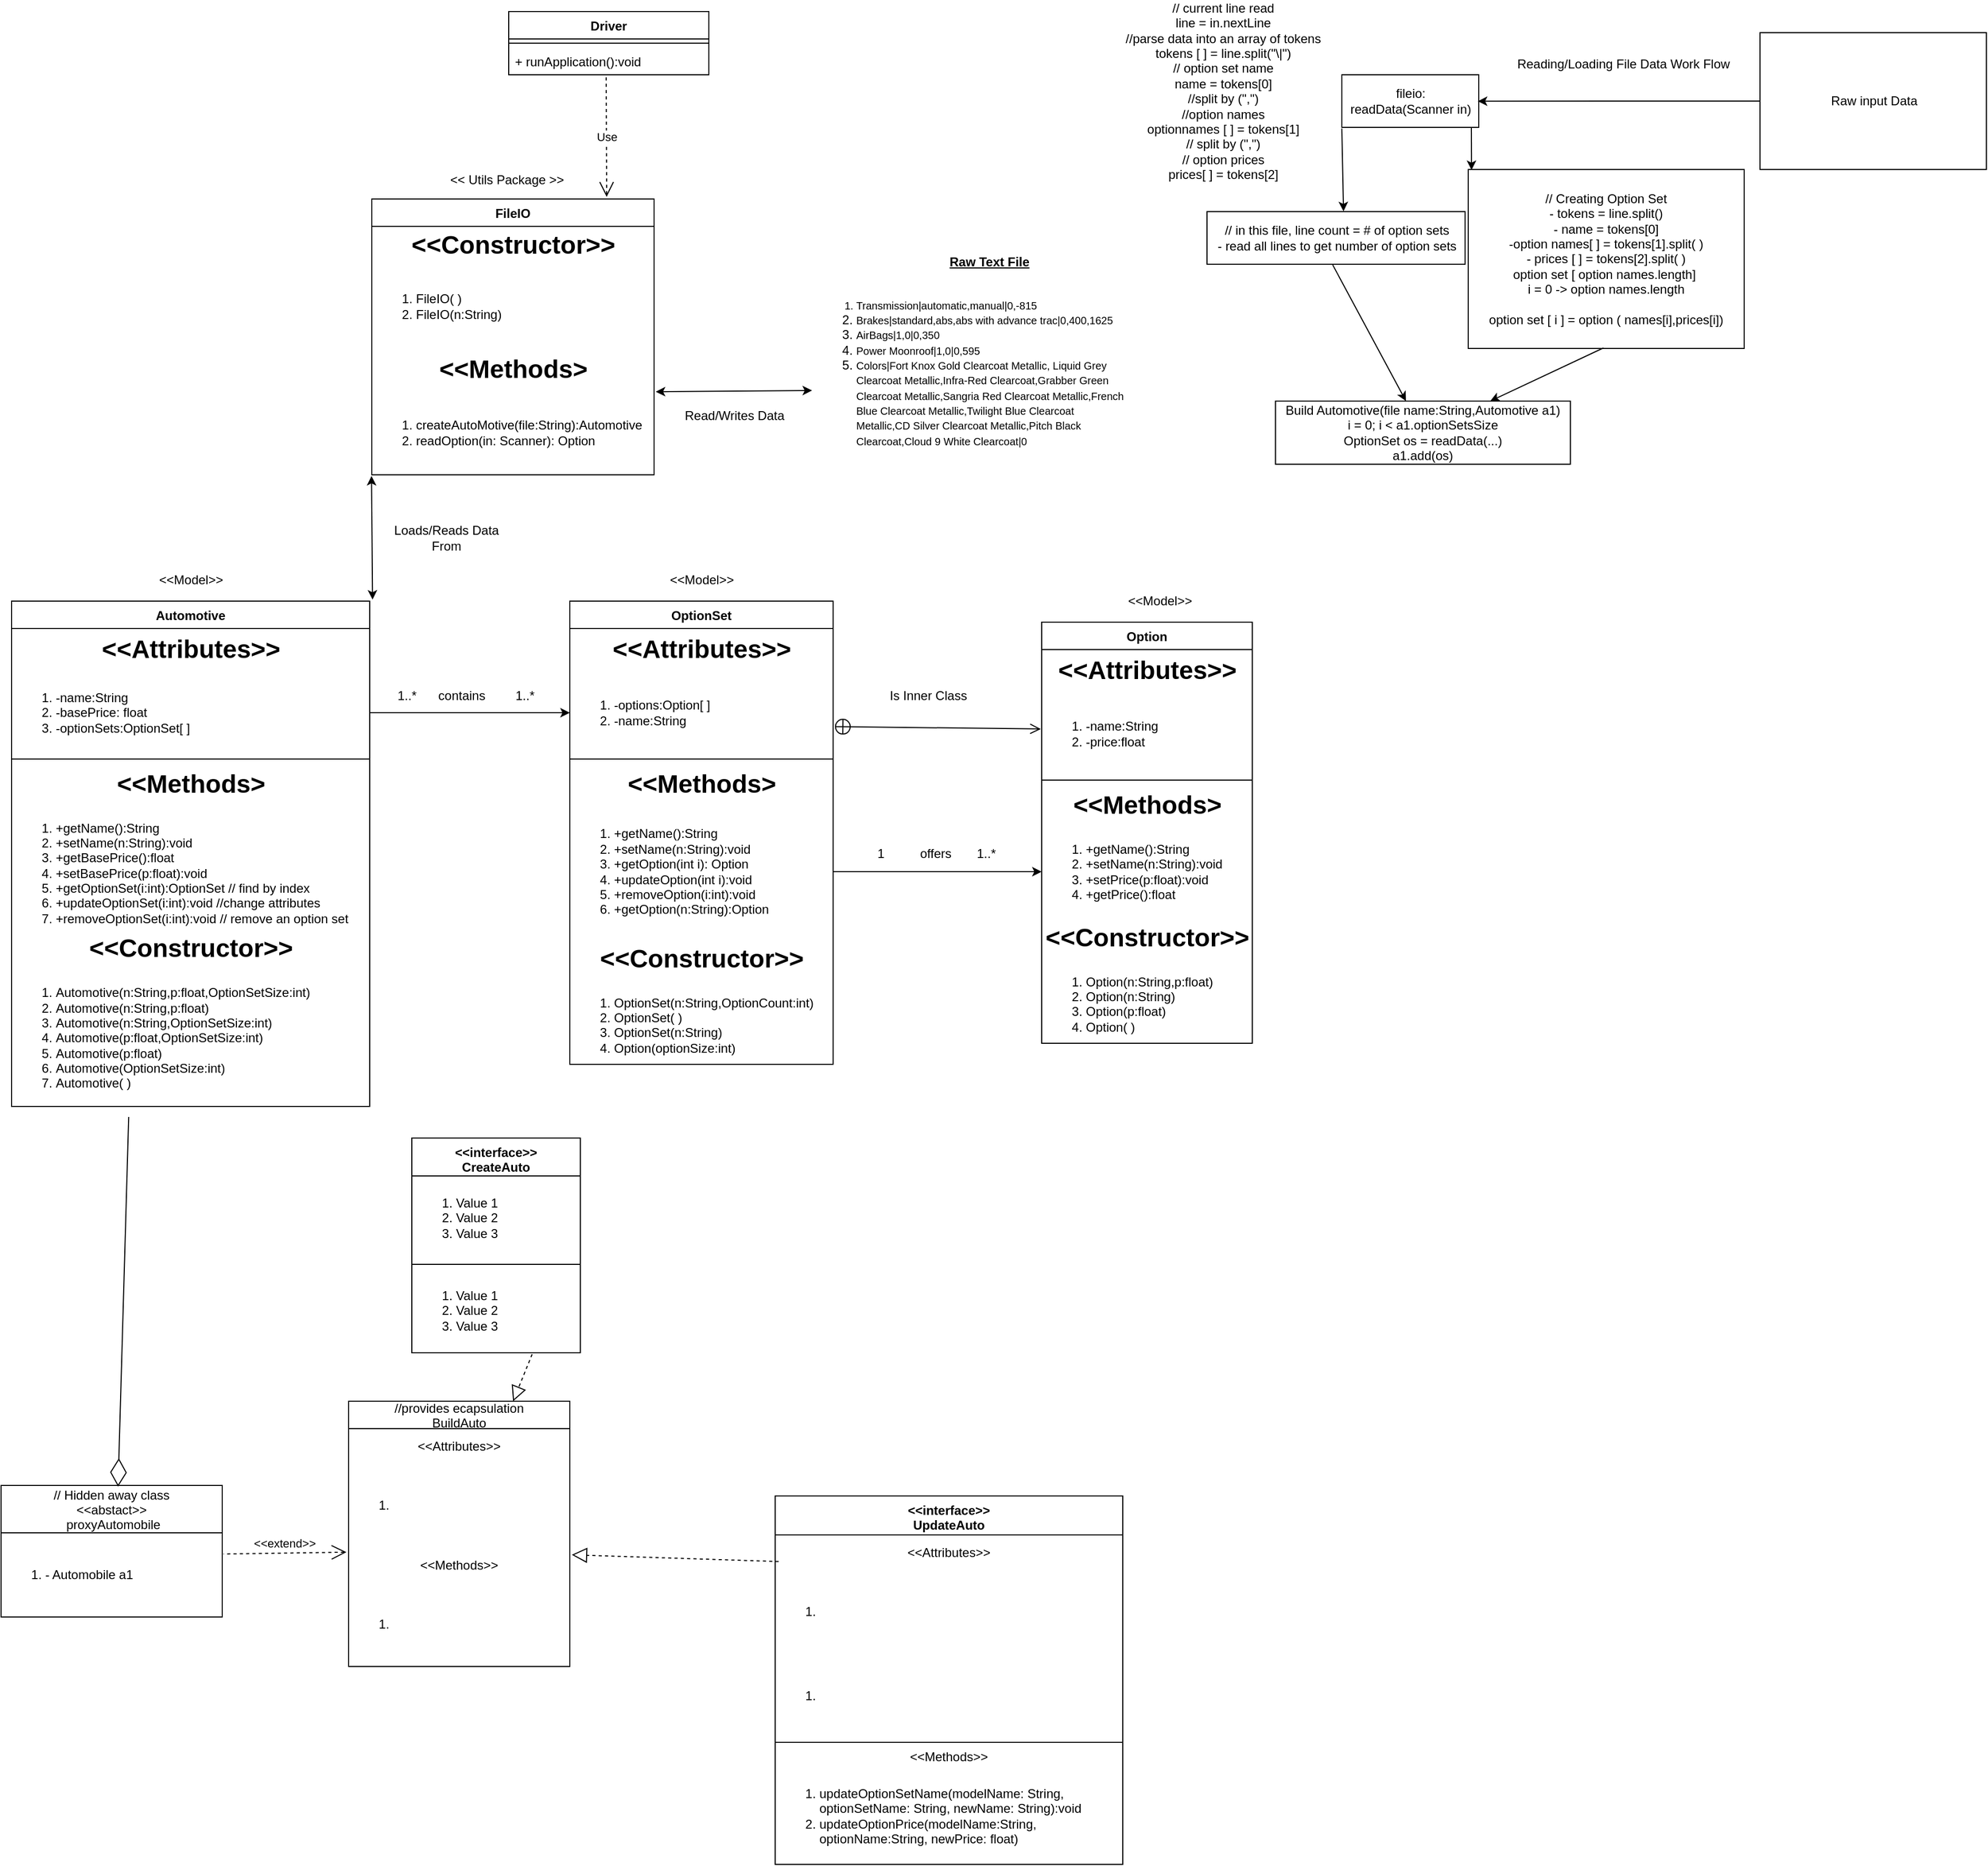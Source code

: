 <mxfile version="13.0.3" type="device"><diagram id="MWCZUFZZ0wEF4vx_gbho" name="Page-1"><mxGraphModel dx="3220" dy="2505" grid="0" gridSize="10" guides="1" tooltips="1" connect="0" arrows="1" fold="1" page="1" pageScale="1" pageWidth="850" pageHeight="1100" math="0" shadow="0"><root><mxCell id="0"/><mxCell id="1" parent="0"/><mxCell id="psNEjxuOlMrbkdRfRSum-28" value="" style="endArrow=open;startArrow=circlePlus;endFill=0;startFill=0;endSize=8;html=1;exitX=1.005;exitY=0.665;exitDx=0;exitDy=0;exitPerimeter=0;entryX=-0.004;entryY=0.443;entryDx=0;entryDy=0;entryPerimeter=0;" parent="1" source="psNEjxuOlMrbkdRfRSum-29" target="psNEjxuOlMrbkdRfRSum-33" edge="1"><mxGeometry width="160" relative="1" as="geometry"><mxPoint x="400.0" y="186.006" as="sourcePoint"/><mxPoint x="467.44" y="180" as="targetPoint"/></mxGeometry></mxCell><mxCell id="psNEjxuOlMrbkdRfRSum-5" value="OptionSet&#10;" style="swimlane;fontStyle=1;align=center;verticalAlign=top;childLayout=stackLayout;horizontal=1;startSize=26;horizontalStack=0;resizeParent=1;resizeParentMax=0;resizeLast=0;collapsible=1;marginBottom=0;" parent="1" vertex="1"><mxGeometry x="230" y="80" width="250" height="440" as="geometry"/></mxCell><mxCell id="psNEjxuOlMrbkdRfRSum-86" value="&amp;lt;&amp;lt;Attributes&amp;gt;&amp;gt;" style="text;strokeColor=none;fillColor=none;html=1;fontSize=24;fontStyle=1;verticalAlign=middle;align=center;" parent="psNEjxuOlMrbkdRfRSum-5" vertex="1"><mxGeometry y="26" width="250" height="40" as="geometry"/></mxCell><mxCell id="psNEjxuOlMrbkdRfRSum-29" value="&lt;ol&gt;&lt;li&gt;-options:Option[ ]&lt;/li&gt;&lt;li&gt;-name:String&lt;/li&gt;&lt;/ol&gt;" style="text;strokeColor=none;fillColor=none;html=1;whiteSpace=wrap;verticalAlign=middle;overflow=hidden;" parent="psNEjxuOlMrbkdRfRSum-5" vertex="1"><mxGeometry y="66" width="250" height="80" as="geometry"/></mxCell><mxCell id="psNEjxuOlMrbkdRfRSum-7" value="" style="line;strokeWidth=1;fillColor=none;align=left;verticalAlign=middle;spacingTop=-1;spacingLeft=3;spacingRight=3;rotatable=0;labelPosition=right;points=[];portConstraint=eastwest;" parent="psNEjxuOlMrbkdRfRSum-5" vertex="1"><mxGeometry y="146" width="250" height="8" as="geometry"/></mxCell><mxCell id="psNEjxuOlMrbkdRfRSum-87" value="&amp;lt;&amp;lt;Methods&amp;gt;" style="text;strokeColor=none;fillColor=none;html=1;fontSize=24;fontStyle=1;verticalAlign=middle;align=center;" parent="psNEjxuOlMrbkdRfRSum-5" vertex="1"><mxGeometry y="154" width="250" height="40" as="geometry"/></mxCell><mxCell id="psNEjxuOlMrbkdRfRSum-30" value="&lt;ol&gt;&lt;li&gt;+getName():String&lt;/li&gt;&lt;li&gt;+setName(n:String):void&lt;/li&gt;&lt;li&gt;+getOption(int i): Option&lt;/li&gt;&lt;li&gt;+updateOption(int i):void&lt;/li&gt;&lt;li&gt;+removeOption(i:int):void&lt;/li&gt;&lt;li&gt;+getOption(n:String):Option&amp;nbsp;&lt;/li&gt;&lt;/ol&gt;" style="text;strokeColor=none;fillColor=none;html=1;whiteSpace=wrap;verticalAlign=middle;overflow=hidden;" parent="psNEjxuOlMrbkdRfRSum-5" vertex="1"><mxGeometry y="194" width="250" height="126" as="geometry"/></mxCell><mxCell id="psNEjxuOlMrbkdRfRSum-89" value="&amp;lt;&amp;lt;Constructor&amp;gt;&amp;gt;" style="text;strokeColor=none;fillColor=none;html=1;fontSize=24;fontStyle=1;verticalAlign=middle;align=center;" parent="psNEjxuOlMrbkdRfRSum-5" vertex="1"><mxGeometry y="320" width="250" height="40" as="geometry"/></mxCell><mxCell id="psNEjxuOlMrbkdRfRSum-90" value="&lt;ol&gt;&lt;li&gt;OptionSet(n:String,OptionCount:int)&lt;/li&gt;&lt;li&gt;OptionSet( )&lt;/li&gt;&lt;li&gt;OptionSet(n:String)&lt;/li&gt;&lt;li&gt;Option(optionSize:int)&lt;/li&gt;&lt;/ol&gt;" style="text;strokeColor=none;fillColor=none;html=1;whiteSpace=wrap;verticalAlign=middle;overflow=hidden;" parent="psNEjxuOlMrbkdRfRSum-5" vertex="1"><mxGeometry y="360" width="250" height="80" as="geometry"/></mxCell><mxCell id="psNEjxuOlMrbkdRfRSum-40" value="Is Inner Class" style="text;html=1;align=center;verticalAlign=middle;resizable=0;points=[];autosize=1;" parent="1" vertex="1"><mxGeometry x="525" y="160" width="90" height="20" as="geometry"/></mxCell><mxCell id="psNEjxuOlMrbkdRfRSum-62" value="" style="endArrow=classic;html=1;exitX=1;exitY=0.5;exitDx=0;exitDy=0;entryX=0;entryY=0.5;entryDx=0;entryDy=0;" parent="1" source="psNEjxuOlMrbkdRfRSum-30" target="psNEjxuOlMrbkdRfRSum-32" edge="1"><mxGeometry width="50" height="50" relative="1" as="geometry"><mxPoint x="460" y="250" as="sourcePoint"/><mxPoint x="510" y="200" as="targetPoint"/></mxGeometry></mxCell><mxCell id="psNEjxuOlMrbkdRfRSum-63" value="1" style="text;html=1;align=center;verticalAlign=middle;resizable=0;points=[];autosize=1;" parent="1" vertex="1"><mxGeometry x="515" y="310" width="20" height="20" as="geometry"/></mxCell><mxCell id="psNEjxuOlMrbkdRfRSum-64" value="offers" style="text;html=1;align=center;verticalAlign=middle;resizable=0;points=[];autosize=1;" parent="1" vertex="1"><mxGeometry x="552" y="310" width="50" height="20" as="geometry"/></mxCell><mxCell id="psNEjxuOlMrbkdRfRSum-65" value="1..*" style="text;html=1;align=center;verticalAlign=middle;resizable=0;points=[];autosize=1;" parent="1" vertex="1"><mxGeometry x="610" y="310" width="30" height="20" as="geometry"/></mxCell><mxCell id="psNEjxuOlMrbkdRfRSum-66" value="" style="endArrow=classic;html=1;exitX=1;exitY=0.5;exitDx=0;exitDy=0;entryX=0;entryY=0.5;entryDx=0;entryDy=0;" parent="1" source="psNEjxuOlMrbkdRfRSum-26" target="psNEjxuOlMrbkdRfRSum-29" edge="1"><mxGeometry width="50" height="50" relative="1" as="geometry"><mxPoint x="340" y="329.31" as="sourcePoint"/><mxPoint x="510" y="329.31" as="targetPoint"/></mxGeometry></mxCell><mxCell id="psNEjxuOlMrbkdRfRSum-67" value="1..*" style="text;html=1;align=center;verticalAlign=middle;resizable=0;points=[];autosize=1;" parent="1" vertex="1"><mxGeometry x="60" y="160" width="30" height="20" as="geometry"/></mxCell><mxCell id="psNEjxuOlMrbkdRfRSum-68" value="contains" style="text;html=1;align=center;verticalAlign=middle;resizable=0;points=[];autosize=1;" parent="1" vertex="1"><mxGeometry x="97" y="160" width="60" height="20" as="geometry"/></mxCell><mxCell id="psNEjxuOlMrbkdRfRSum-69" value="1..*" style="text;html=1;align=center;verticalAlign=middle;resizable=0;points=[];autosize=1;" parent="1" vertex="1"><mxGeometry x="172" y="160" width="30" height="20" as="geometry"/></mxCell><mxCell id="psNEjxuOlMrbkdRfRSum-1" value="Option&#10;" style="swimlane;fontStyle=1;align=center;verticalAlign=top;childLayout=stackLayout;horizontal=1;startSize=26;horizontalStack=0;resizeParent=1;resizeParentMax=0;resizeLast=0;collapsible=1;marginBottom=0;" parent="1" vertex="1"><mxGeometry x="678" y="100" width="200" height="400" as="geometry"/></mxCell><mxCell id="psNEjxuOlMrbkdRfRSum-84" value="&amp;lt;&amp;lt;Attributes&amp;gt;&amp;gt;" style="text;strokeColor=none;fillColor=none;html=1;fontSize=24;fontStyle=1;verticalAlign=middle;align=center;" parent="psNEjxuOlMrbkdRfRSum-1" vertex="1"><mxGeometry y="26" width="200" height="40" as="geometry"/></mxCell><mxCell id="psNEjxuOlMrbkdRfRSum-33" value="&lt;ol&gt;&lt;li&gt;-name:String&lt;/li&gt;&lt;li&gt;-price:float&lt;/li&gt;&lt;/ol&gt;" style="text;strokeColor=none;fillColor=none;html=1;whiteSpace=wrap;verticalAlign=middle;overflow=hidden;" parent="psNEjxuOlMrbkdRfRSum-1" vertex="1"><mxGeometry y="66" width="200" height="80" as="geometry"/></mxCell><mxCell id="psNEjxuOlMrbkdRfRSum-3" value="" style="line;strokeWidth=1;fillColor=none;align=left;verticalAlign=middle;spacingTop=-1;spacingLeft=3;spacingRight=3;rotatable=0;labelPosition=right;points=[];portConstraint=eastwest;" parent="psNEjxuOlMrbkdRfRSum-1" vertex="1"><mxGeometry y="146" width="200" height="8" as="geometry"/></mxCell><mxCell id="psNEjxuOlMrbkdRfRSum-81" value="&amp;lt;&amp;lt;Methods&amp;gt;" style="text;strokeColor=none;fillColor=none;html=1;fontSize=24;fontStyle=1;verticalAlign=middle;align=center;" parent="psNEjxuOlMrbkdRfRSum-1" vertex="1"><mxGeometry y="154" width="200" height="40" as="geometry"/></mxCell><mxCell id="psNEjxuOlMrbkdRfRSum-32" value="&lt;ol&gt;&lt;li&gt;+getName():String&lt;/li&gt;&lt;li&gt;+setName(n:String):void&lt;/li&gt;&lt;li&gt;+setPrice(p:float):void&lt;/li&gt;&lt;li&gt;+getPrice():float&lt;/li&gt;&lt;/ol&gt;" style="text;strokeColor=none;fillColor=none;html=1;whiteSpace=wrap;verticalAlign=middle;overflow=hidden;" parent="psNEjxuOlMrbkdRfRSum-1" vertex="1"><mxGeometry y="194" width="200" height="86" as="geometry"/></mxCell><mxCell id="psNEjxuOlMrbkdRfRSum-82" value="&amp;lt;&amp;lt;Constructor&amp;gt;&amp;gt;" style="text;strokeColor=none;fillColor=none;html=1;fontSize=24;fontStyle=1;verticalAlign=middle;align=center;" parent="psNEjxuOlMrbkdRfRSum-1" vertex="1"><mxGeometry y="280" width="200" height="40" as="geometry"/></mxCell><mxCell id="psNEjxuOlMrbkdRfRSum-80" value="&lt;ol&gt;&lt;li&gt;Option(n:String,p:float)&lt;/li&gt;&lt;li&gt;Option(n:String)&lt;/li&gt;&lt;li&gt;Option(p:float)&lt;/li&gt;&lt;li&gt;Option( )&lt;/li&gt;&lt;/ol&gt;" style="text;strokeColor=none;fillColor=none;html=1;whiteSpace=wrap;verticalAlign=middle;overflow=hidden;" parent="psNEjxuOlMrbkdRfRSum-1" vertex="1"><mxGeometry y="320" width="200" height="80" as="geometry"/></mxCell><mxCell id="psNEjxuOlMrbkdRfRSum-9" value="Automotive&#10;" style="swimlane;fontStyle=1;align=center;verticalAlign=top;childLayout=stackLayout;horizontal=1;startSize=26;horizontalStack=0;resizeParent=1;resizeParentMax=0;resizeLast=0;collapsible=1;marginBottom=0;" parent="1" vertex="1"><mxGeometry x="-300" y="80" width="340" height="480" as="geometry"/></mxCell><mxCell id="psNEjxuOlMrbkdRfRSum-91" value="&amp;lt;&amp;lt;Attributes&amp;gt;&amp;gt;" style="text;strokeColor=none;fillColor=none;html=1;fontSize=24;fontStyle=1;verticalAlign=middle;align=center;" parent="psNEjxuOlMrbkdRfRSum-9" vertex="1"><mxGeometry y="26" width="340" height="40" as="geometry"/></mxCell><mxCell id="psNEjxuOlMrbkdRfRSum-26" value="&lt;ol&gt;&lt;li&gt;-name:String&lt;/li&gt;&lt;li&gt;-basePrice: float&lt;/li&gt;&lt;li&gt;-optionSets:OptionSet[ ]&lt;/li&gt;&lt;/ol&gt;" style="text;strokeColor=none;fillColor=none;html=1;whiteSpace=wrap;verticalAlign=middle;overflow=hidden;" parent="psNEjxuOlMrbkdRfRSum-9" vertex="1"><mxGeometry y="66" width="340" height="80" as="geometry"/></mxCell><mxCell id="psNEjxuOlMrbkdRfRSum-11" value="" style="line;strokeWidth=1;fillColor=none;align=left;verticalAlign=middle;spacingTop=-1;spacingLeft=3;spacingRight=3;rotatable=0;labelPosition=right;points=[];portConstraint=eastwest;" parent="psNEjxuOlMrbkdRfRSum-9" vertex="1"><mxGeometry y="146" width="340" height="8" as="geometry"/></mxCell><mxCell id="psNEjxuOlMrbkdRfRSum-94" value="&amp;lt;&amp;lt;Methods&amp;gt;" style="text;strokeColor=none;fillColor=none;html=1;fontSize=24;fontStyle=1;verticalAlign=middle;align=center;" parent="psNEjxuOlMrbkdRfRSum-9" vertex="1"><mxGeometry y="154" width="340" height="40" as="geometry"/></mxCell><mxCell id="psNEjxuOlMrbkdRfRSum-27" value="&lt;ol&gt;&lt;li&gt;+getName():String&lt;/li&gt;&lt;li&gt;+setName(n:String):void&lt;/li&gt;&lt;li&gt;+getBasePrice():float&lt;/li&gt;&lt;li&gt;+setBasePrice(p:float):void&lt;/li&gt;&lt;li&gt;+getOptionSet(i:int):OptionSet // find by index&lt;/li&gt;&lt;li&gt;+updateOptionSet(i:int):void //change attributes&lt;/li&gt;&lt;li&gt;+removeOptionSet(i:int):void // remove an option set&lt;/li&gt;&lt;li&gt;+getOptionSet(n:String):OptionSet // find by name&lt;/li&gt;&lt;/ol&gt;" style="text;strokeColor=none;fillColor=none;html=1;whiteSpace=wrap;verticalAlign=middle;overflow=hidden;" parent="psNEjxuOlMrbkdRfRSum-9" vertex="1"><mxGeometry y="194" width="340" height="116" as="geometry"/></mxCell><mxCell id="psNEjxuOlMrbkdRfRSum-95" value="&amp;lt;&amp;lt;Constructor&amp;gt;&amp;gt;" style="text;strokeColor=none;fillColor=none;html=1;fontSize=24;fontStyle=1;verticalAlign=middle;align=center;" parent="psNEjxuOlMrbkdRfRSum-9" vertex="1"><mxGeometry y="310" width="340" height="40" as="geometry"/></mxCell><mxCell id="psNEjxuOlMrbkdRfRSum-93" value="&lt;ol&gt;&lt;li&gt;Automotive(n:String,p:float,OptionSetSize:int)&lt;/li&gt;&lt;li&gt;Automotive(n:String,p:float)&lt;/li&gt;&lt;li&gt;Automotive(n:String,OptionSetSize:int)&lt;/li&gt;&lt;li&gt;Automotive(p:float,OptionSetSize:int)&lt;/li&gt;&lt;li&gt;Automotive(p:float)&lt;/li&gt;&lt;li&gt;Automotive(OptionSetSize:int)&lt;/li&gt;&lt;li&gt;Automotive( )&amp;nbsp;&lt;/li&gt;&lt;/ol&gt;" style="text;strokeColor=none;fillColor=none;html=1;whiteSpace=wrap;verticalAlign=middle;overflow=hidden;" parent="psNEjxuOlMrbkdRfRSum-9" vertex="1"><mxGeometry y="350" width="340" height="130" as="geometry"/></mxCell><mxCell id="pCP3ho3rVwvbWWfs-0bJ-9" value="&lt;ol&gt;&lt;li style=&quot;font-size: 10px&quot;&gt;Transmission|automatic,manual|0,-815&lt;br&gt;&lt;/li&gt;&lt;li&gt;&lt;span style=&quot;font-size: 10px&quot;&gt;Brakes|standard,abs,abs with advance trac|0,400,1625&lt;/span&gt;&lt;br&gt;&lt;/li&gt;&lt;li&gt;&lt;span style=&quot;font-size: 10px&quot;&gt;AirBags|1,0|0,350&lt;/span&gt;&lt;br&gt;&lt;/li&gt;&lt;li&gt;&lt;span style=&quot;font-size: 10px&quot;&gt;Power Moonroof|1,0|0,595&lt;/span&gt;&lt;br&gt;&lt;/li&gt;&lt;li&gt;&lt;span style=&quot;font-size: 10px&quot;&gt;Colors|Fort Knox Gold Clearcoat Metallic, Liquid Grey Clearcoat Metallic,Infra-Red Clearcoat,Grabber Green Clearcoat Metallic,Sangria Red Clearcoat Metallic,French Blue Clearcoat Metallic,Twilight Blue Clearcoat Metallic,CD Silver Clearcoat Metallic,Pitch Black Clearcoat,Cloud 9 White Clearcoat|0&lt;/span&gt;&lt;br&gt;&lt;/li&gt;&lt;/ol&gt;" style="text;strokeColor=none;fillColor=none;html=1;whiteSpace=wrap;verticalAlign=middle;overflow=hidden;" parent="1" vertex="1"><mxGeometry x="460" y="-232" width="300" height="192" as="geometry"/></mxCell><mxCell id="pCP3ho3rVwvbWWfs-0bJ-10" value="&lt;b&gt;&lt;u&gt;Raw Text File&lt;/u&gt;&lt;/b&gt;" style="text;html=1;align=center;verticalAlign=middle;resizable=0;points=[];autosize=1;" parent="1" vertex="1"><mxGeometry x="583" y="-252" width="90" height="20" as="geometry"/></mxCell><mxCell id="pCP3ho3rVwvbWWfs-0bJ-11" value="&amp;lt;&amp;lt; Utils Package &amp;gt;&amp;gt;" style="text;html=1;align=center;verticalAlign=middle;resizable=0;points=[];autosize=1;" parent="1" vertex="1"><mxGeometry x="110" y="-330" width="120" height="20" as="geometry"/></mxCell><mxCell id="pCP3ho3rVwvbWWfs-0bJ-12" value="&amp;lt;&amp;lt;Model&amp;gt;&amp;gt;" style="text;html=1;align=center;verticalAlign=middle;resizable=0;points=[];autosize=1;" parent="1" vertex="1"><mxGeometry x="-170" y="50" width="80" height="20" as="geometry"/></mxCell><mxCell id="pCP3ho3rVwvbWWfs-0bJ-17" value="&amp;lt;&amp;lt;Model&amp;gt;&amp;gt;" style="text;html=1;align=center;verticalAlign=middle;resizable=0;points=[];autosize=1;" parent="1" vertex="1"><mxGeometry x="315" y="50" width="80" height="20" as="geometry"/></mxCell><mxCell id="pCP3ho3rVwvbWWfs-0bJ-18" value="&amp;lt;&amp;lt;Model&amp;gt;&amp;gt;" style="text;html=1;align=center;verticalAlign=middle;resizable=0;points=[];autosize=1;" parent="1" vertex="1"><mxGeometry x="750" y="70" width="80" height="20" as="geometry"/></mxCell><mxCell id="pCP3ho3rVwvbWWfs-0bJ-33" value="" style="endArrow=classic;startArrow=classic;html=1;entryX=0;entryY=0.583;entryDx=0;entryDy=0;entryPerimeter=0;exitX=1.006;exitY=1.028;exitDx=0;exitDy=0;exitPerimeter=0;" parent="1" source="psNEjxuOlMrbkdRfRSum-102" target="pCP3ho3rVwvbWWfs-0bJ-9" edge="1"><mxGeometry width="50" height="50" relative="1" as="geometry"><mxPoint x="320" y="-120" as="sourcePoint"/><mxPoint x="420" y="-170" as="targetPoint"/></mxGeometry></mxCell><mxCell id="pCP3ho3rVwvbWWfs-0bJ-37" value="" style="endArrow=classic;startArrow=classic;html=1;entryX=-0.001;entryY=1.014;entryDx=0;entryDy=0;entryPerimeter=0;exitX=1.008;exitY=-0.003;exitDx=0;exitDy=0;exitPerimeter=0;" parent="1" source="psNEjxuOlMrbkdRfRSum-9" target="psNEjxuOlMrbkdRfRSum-101" edge="1"><mxGeometry width="50" height="50" relative="1" as="geometry"><mxPoint x="60" y="70" as="sourcePoint"/><mxPoint x="110" y="20" as="targetPoint"/></mxGeometry></mxCell><mxCell id="pCP3ho3rVwvbWWfs-0bJ-38" value="Loads/Reads Data From" style="text;html=1;strokeColor=none;fillColor=none;align=center;verticalAlign=middle;whiteSpace=wrap;rounded=0;" parent="1" vertex="1"><mxGeometry x="54" y="5" width="118" height="30" as="geometry"/></mxCell><mxCell id="psNEjxuOlMrbkdRfRSum-17" value="FileIO&#10;" style="swimlane;fontStyle=1;align=center;verticalAlign=top;childLayout=stackLayout;horizontal=1;startSize=26;horizontalStack=0;resizeParent=1;resizeParentMax=0;resizeLast=0;collapsible=1;marginBottom=0;" parent="1" vertex="1"><mxGeometry x="42" y="-302" width="268" height="262" as="geometry"/></mxCell><mxCell id="psNEjxuOlMrbkdRfRSum-99" value="&amp;lt;&amp;lt;Constructor&amp;gt;&amp;gt;" style="text;strokeColor=none;fillColor=none;html=1;fontSize=24;fontStyle=1;verticalAlign=middle;align=center;" parent="psNEjxuOlMrbkdRfRSum-17" vertex="1"><mxGeometry y="26" width="268" height="36" as="geometry"/></mxCell><mxCell id="psNEjxuOlMrbkdRfRSum-97" value="&lt;ol&gt;&lt;li&gt;FileIO( )&lt;/li&gt;&lt;li&gt;FileIO(n:String)&lt;/li&gt;&lt;/ol&gt;" style="text;strokeColor=none;fillColor=none;html=1;whiteSpace=wrap;verticalAlign=middle;overflow=hidden;" parent="psNEjxuOlMrbkdRfRSum-17" vertex="1"><mxGeometry y="62" width="268" height="80" as="geometry"/></mxCell><mxCell id="psNEjxuOlMrbkdRfRSum-102" value="&amp;lt;&amp;lt;Methods&amp;gt;" style="text;strokeColor=none;fillColor=none;html=1;fontSize=24;fontStyle=1;verticalAlign=middle;align=center;" parent="psNEjxuOlMrbkdRfRSum-17" vertex="1"><mxGeometry y="142" width="268" height="40" as="geometry"/></mxCell><mxCell id="psNEjxuOlMrbkdRfRSum-101" value="&lt;ol&gt;&lt;li&gt;createAutoMotive(file:String):Automotive&lt;/li&gt;&lt;li&gt;readOption(in: Scanner): Option&lt;/li&gt;&lt;/ol&gt;" style="text;strokeColor=none;fillColor=none;html=1;whiteSpace=wrap;verticalAlign=middle;overflow=hidden;" parent="psNEjxuOlMrbkdRfRSum-17" vertex="1"><mxGeometry y="182" width="268" height="80" as="geometry"/></mxCell><mxCell id="pCP3ho3rVwvbWWfs-0bJ-40" value="Read/Writes Data" style="text;html=1;align=center;verticalAlign=middle;resizable=0;points=[];autosize=1;" parent="1" vertex="1"><mxGeometry x="331" y="-106" width="110" height="20" as="geometry"/></mxCell><mxCell id="psNEjxuOlMrbkdRfRSum-21" value="Driver&#10;" style="swimlane;fontStyle=1;align=center;verticalAlign=top;childLayout=stackLayout;horizontal=1;startSize=26;horizontalStack=0;resizeParent=1;resizeParentMax=0;resizeLast=0;collapsible=1;marginBottom=0;" parent="1" vertex="1"><mxGeometry x="172" y="-480" width="190" height="60" as="geometry"/></mxCell><mxCell id="psNEjxuOlMrbkdRfRSum-23" value="" style="line;strokeWidth=1;fillColor=none;align=left;verticalAlign=middle;spacingTop=-1;spacingLeft=3;spacingRight=3;rotatable=0;labelPosition=right;points=[];portConstraint=eastwest;" parent="psNEjxuOlMrbkdRfRSum-21" vertex="1"><mxGeometry y="26" width="190" height="8" as="geometry"/></mxCell><mxCell id="psNEjxuOlMrbkdRfRSum-24" value="+ runApplication():void" style="text;strokeColor=none;fillColor=none;align=left;verticalAlign=top;spacingLeft=4;spacingRight=4;overflow=hidden;rotatable=0;points=[[0,0.5],[1,0.5]];portConstraint=eastwest;" parent="psNEjxuOlMrbkdRfRSum-21" vertex="1"><mxGeometry y="34" width="190" height="26" as="geometry"/></mxCell><mxCell id="pCP3ho3rVwvbWWfs-0bJ-43" value="Use" style="endArrow=open;endSize=12;dashed=1;html=1;exitX=0.487;exitY=1.096;exitDx=0;exitDy=0;exitPerimeter=0;" parent="1" source="psNEjxuOlMrbkdRfRSum-24" edge="1"><mxGeometry width="160" relative="1" as="geometry"><mxPoint x="320" y="-350" as="sourcePoint"/><mxPoint x="265" y="-304" as="targetPoint"/></mxGeometry></mxCell><mxCell id="pCP3ho3rVwvbWWfs-0bJ-45" value="fileio:&lt;br&gt;readData(Scanner in)" style="html=1;" parent="1" vertex="1"><mxGeometry x="963" y="-420" width="130" height="50" as="geometry"/></mxCell><mxCell id="pCP3ho3rVwvbWWfs-0bJ-74" value="// in this file, line count = # of option sets&lt;br&gt;- read all lines to get number of option sets" style="html=1;" parent="1" vertex="1"><mxGeometry x="835" y="-290" width="245" height="50" as="geometry"/></mxCell><mxCell id="pCP3ho3rVwvbWWfs-0bJ-60" value="" style="edgeStyle=orthogonalEdgeStyle;rounded=0;orthogonalLoop=1;jettySize=auto;html=1;entryX=0.993;entryY=0.503;entryDx=0;entryDy=0;entryPerimeter=0;" parent="1" source="pCP3ho3rVwvbWWfs-0bJ-46" target="pCP3ho3rVwvbWWfs-0bJ-45" edge="1"><mxGeometry relative="1" as="geometry"><mxPoint x="1140" y="-290" as="targetPoint"/></mxGeometry></mxCell><mxCell id="pCP3ho3rVwvbWWfs-0bJ-46" value="&lt;div&gt;Raw input Data&lt;/div&gt;" style="html=1;" parent="1" vertex="1"><mxGeometry x="1360" y="-460" width="215" height="130" as="geometry"/></mxCell><mxCell id="pCP3ho3rVwvbWWfs-0bJ-51" value="// current line read&lt;br&gt;line = in.nextLine&lt;br&gt;//parse data into an array of tokens&lt;br&gt;tokens [ ] = line.split(&quot;\\|&quot;)&lt;br&gt;// option set name&lt;br&gt;name = tokens[0]&lt;br&gt;//split by (&quot;,&quot;)&lt;br&gt;//option names&lt;br&gt;optionnames [ ] = tokens[1]&lt;br&gt;// split by (&quot;,&quot;)&lt;br&gt;// option prices&lt;br&gt;prices[ ] = tokens[2]&lt;br&gt;&lt;br&gt;&lt;br&gt;" style="text;html=1;align=center;verticalAlign=middle;resizable=0;points=[];autosize=1;" parent="1" vertex="1"><mxGeometry x="750" y="-490" width="200" height="200" as="geometry"/></mxCell><mxCell id="pCP3ho3rVwvbWWfs-0bJ-52" value="Reading/Loading File Data Work Flow" style="text;html=1;align=center;verticalAlign=middle;resizable=0;points=[];autosize=1;" parent="1" vertex="1"><mxGeometry x="1120" y="-440" width="220" height="20" as="geometry"/></mxCell><mxCell id="pCP3ho3rVwvbWWfs-0bJ-78" value="" style="endArrow=classic;html=1;exitX=0;exitY=1.021;exitDx=0;exitDy=0;exitPerimeter=0;entryX=0.529;entryY=-0.006;entryDx=0;entryDy=0;entryPerimeter=0;" parent="1" source="pCP3ho3rVwvbWWfs-0bJ-45" target="pCP3ho3rVwvbWWfs-0bJ-74" edge="1"><mxGeometry width="50" height="50" relative="1" as="geometry"><mxPoint x="1030" y="-290" as="sourcePoint"/><mxPoint x="1080" y="-340" as="targetPoint"/></mxGeometry></mxCell><mxCell id="pCP3ho3rVwvbWWfs-0bJ-80" value="" style="endArrow=classic;html=1;entryX=0.012;entryY=0.003;entryDx=0;entryDy=0;entryPerimeter=0;" parent="1" target="pCP3ho3rVwvbWWfs-0bJ-81" edge="1"><mxGeometry width="50" height="50" relative="1" as="geometry"><mxPoint x="1086" y="-370" as="sourcePoint"/><mxPoint x="998.025" y="-330" as="targetPoint"/></mxGeometry></mxCell><mxCell id="pCP3ho3rVwvbWWfs-0bJ-81" value="// Creating Option Set&lt;br&gt;- tokens = line.split()&lt;br&gt;- name = tokens[0]&lt;br&gt;-option names[ ] = tokens[1].split( )&lt;br&gt;- prices [ ] = tokens[2].split( )&lt;br&gt;option set [ option names.length]&amp;nbsp;&lt;br&gt;i = 0 -&amp;gt; option names.length&lt;br&gt;&lt;br&gt;option set [ i ] = option ( names[i],prices[i])" style="rounded=0;whiteSpace=wrap;html=1;" parent="1" vertex="1"><mxGeometry x="1083" y="-330" width="262" height="170" as="geometry"/></mxCell><mxCell id="pCP3ho3rVwvbWWfs-0bJ-83" value="Build Automotive(file name:String,Automotive a1)&lt;br&gt;i = 0; i &amp;lt; a1.optionSetsSize&lt;br&gt;OptionSet os = readData(...)&lt;br&gt;a1.add(os)" style="rounded=0;whiteSpace=wrap;html=1;" parent="1" vertex="1"><mxGeometry x="900" y="-110" width="280" height="60" as="geometry"/></mxCell><mxCell id="pCP3ho3rVwvbWWfs-0bJ-84" value="" style="endArrow=classic;html=1;exitX=0.487;exitY=1.011;exitDx=0;exitDy=0;exitPerimeter=0;" parent="1" source="pCP3ho3rVwvbWWfs-0bJ-74" target="pCP3ho3rVwvbWWfs-0bJ-83" edge="1"><mxGeometry width="50" height="50" relative="1" as="geometry"><mxPoint x="920" y="-110" as="sourcePoint"/><mxPoint x="970" y="-160" as="targetPoint"/></mxGeometry></mxCell><mxCell id="pCP3ho3rVwvbWWfs-0bJ-85" value="" style="endArrow=classic;html=1;exitX=0.49;exitY=0.997;exitDx=0;exitDy=0;exitPerimeter=0;" parent="1" source="pCP3ho3rVwvbWWfs-0bJ-81" target="pCP3ho3rVwvbWWfs-0bJ-83" edge="1"><mxGeometry width="50" height="50" relative="1" as="geometry"><mxPoint x="949.315" y="-229.45" as="sourcePoint"/><mxPoint x="1044.452" y="-100" as="targetPoint"/></mxGeometry></mxCell><mxCell id="ZKzWtIDTkNe0AjxQ4C53-7" value="" style="endArrow=diamondThin;endFill=0;endSize=24;html=1;entryX=0.529;entryY=0.009;entryDx=0;entryDy=0;entryPerimeter=0;exitX=0.327;exitY=1.077;exitDx=0;exitDy=0;exitPerimeter=0;" parent="1" source="psNEjxuOlMrbkdRfRSum-93" target="ZKzWtIDTkNe0AjxQ4C53-2" edge="1"><mxGeometry width="160" relative="1" as="geometry"><mxPoint y="640" as="sourcePoint"/><mxPoint x="160" y="640" as="targetPoint"/></mxGeometry></mxCell><mxCell id="ZKzWtIDTkNe0AjxQ4C53-14" value="&amp;lt;&amp;lt;extend&amp;gt;&amp;gt;" style="edgeStyle=none;html=1;startArrow=open;endArrow=none;startSize=12;verticalAlign=bottom;dashed=1;labelBackgroundColor=none;exitX=-0.01;exitY=0.569;exitDx=0;exitDy=0;exitPerimeter=0;entryX=1.006;entryY=0.252;entryDx=0;entryDy=0;entryPerimeter=0;" parent="1" source="ZKzWtIDTkNe0AjxQ4C53-10" target="ZKzWtIDTkNe0AjxQ4C53-6" edge="1"><mxGeometry width="160" relative="1" as="geometry"><mxPoint x="-30" y="670" as="sourcePoint"/><mxPoint x="-50" y="850" as="targetPoint"/></mxGeometry></mxCell><mxCell id="ZKzWtIDTkNe0AjxQ4C53-17" value="" style="endArrow=block;dashed=1;endFill=0;endSize=12;html=1;entryX=1.009;entryY=0.579;entryDx=0;entryDy=0;entryPerimeter=0;exitX=0.01;exitY=0.178;exitDx=0;exitDy=0;exitPerimeter=0;" parent="1" source="ZKzWtIDTkNe0AjxQ4C53-23" target="ZKzWtIDTkNe0AjxQ4C53-10" edge="1"><mxGeometry width="160" relative="1" as="geometry"><mxPoint x="309.01" y="650.55" as="sourcePoint"/><mxPoint x="460" y="700" as="targetPoint"/></mxGeometry></mxCell><mxCell id="ZKzWtIDTkNe0AjxQ4C53-33" value="" style="endArrow=block;dashed=1;endFill=0;endSize=12;html=1;exitX=0.714;exitY=1.018;exitDx=0;exitDy=0;exitPerimeter=0;" parent="1" source="ZKzWtIDTkNe0AjxQ4C53-32" target="ZKzWtIDTkNe0AjxQ4C53-10" edge="1"><mxGeometry width="160" relative="1" as="geometry"><mxPoint x="290" y="640" as="sourcePoint"/><mxPoint x="450" y="640" as="targetPoint"/></mxGeometry></mxCell><mxCell id="ZKzWtIDTkNe0AjxQ4C53-2" value="// Hidden away class&#10;&lt;&lt;abstact&gt;&gt;&#10; proxyAutomobile" style="swimlane;fontStyle=0;childLayout=stackLayout;horizontal=1;startSize=45;fillColor=none;horizontalStack=0;resizeParent=1;resizeParentMax=0;resizeLast=0;collapsible=1;marginBottom=0;" parent="1" vertex="1"><mxGeometry x="-310" y="920" width="210" height="125" as="geometry"/></mxCell><mxCell id="ZKzWtIDTkNe0AjxQ4C53-6" value="&lt;ol&gt;&lt;li&gt;- Automobile a1&lt;/li&gt;&lt;/ol&gt;" style="text;strokeColor=none;fillColor=none;html=1;whiteSpace=wrap;verticalAlign=middle;overflow=hidden;" parent="ZKzWtIDTkNe0AjxQ4C53-2" vertex="1"><mxGeometry y="45" width="210" height="80" as="geometry"/></mxCell><mxCell id="ZKzWtIDTkNe0AjxQ4C53-10" value="//provides ecapsulation&#10;BuildAuto" style="swimlane;fontStyle=0;childLayout=stackLayout;horizontal=1;startSize=26;fillColor=none;horizontalStack=0;resizeParent=1;resizeParentMax=0;resizeLast=0;collapsible=1;marginBottom=0;" parent="1" vertex="1"><mxGeometry x="20" y="840" width="210" height="252" as="geometry"/></mxCell><mxCell id="ZKzWtIDTkNe0AjxQ4C53-40" value="&amp;lt;&amp;lt;Attribute&lt;span style=&quot;font-family: monospace ; font-size: 0px&quot;&gt;%3CmxGraphModel%3E%3Croot%3E%3CmxCell%20id%3D%220%22%2F%3E%3CmxCell%20id%3D%221%22%20parent%3D%220%22%2F%3E%3CmxCell%20id%3D%222%22%20value%3D%22%26amp%3Blt%3B%26amp%3Blt%3BMethods%26amp%3Bgt%3B%26amp%3Bgt%3B%22%20style%3D%22text%3Bhtml%3D1%3BstrokeColor%3Dnone%3BfillColor%3Dnone%3Balign%3Dcenter%3BverticalAlign%3Dmiddle%3BwhiteSpace%3Dwrap%3Brounded%3D0%3B%22%20vertex%3D%221%22%20parent%3D%221%22%3E%3CmxGeometry%20x%3D%22425%22%20y%3D%221075%22%20width%3D%22160%22%20height%3D%2220%22%20as%3D%22geometry%22%2F%3E%3C%2FmxCell%3E%3C%2Froot%3E%3C%2FmxGraphModel%3E&lt;/span&gt;s&amp;gt;&amp;gt;" style="text;html=1;strokeColor=none;fillColor=none;align=center;verticalAlign=middle;whiteSpace=wrap;rounded=0;" parent="ZKzWtIDTkNe0AjxQ4C53-10" vertex="1"><mxGeometry y="26" width="210" height="33" as="geometry"/></mxCell><mxCell id="ZKzWtIDTkNe0AjxQ4C53-34" value="&lt;ol&gt;&lt;li&gt;&lt;br&gt;&lt;/li&gt;&lt;/ol&gt;" style="text;strokeColor=none;fillColor=none;html=1;whiteSpace=wrap;verticalAlign=middle;overflow=hidden;" parent="ZKzWtIDTkNe0AjxQ4C53-10" vertex="1"><mxGeometry y="59" width="210" height="80" as="geometry"/></mxCell><mxCell id="ZKzWtIDTkNe0AjxQ4C53-41" value="&amp;lt;&amp;lt;Methods&amp;gt;&amp;gt;" style="text;html=1;strokeColor=none;fillColor=none;align=center;verticalAlign=middle;whiteSpace=wrap;rounded=0;" parent="ZKzWtIDTkNe0AjxQ4C53-10" vertex="1"><mxGeometry y="139" width="210" height="33" as="geometry"/></mxCell><mxCell id="ZKzWtIDTkNe0AjxQ4C53-35" value="&lt;ol&gt;&lt;li&gt;&lt;br&gt;&lt;/li&gt;&lt;/ol&gt;" style="text;strokeColor=none;fillColor=none;html=1;whiteSpace=wrap;verticalAlign=middle;overflow=hidden;" parent="ZKzWtIDTkNe0AjxQ4C53-10" vertex="1"><mxGeometry y="172" width="210" height="80" as="geometry"/></mxCell><mxCell id="ZKzWtIDTkNe0AjxQ4C53-23" value="&lt;&lt;interface&gt;&gt;&#10;UpdateAuto&#10;" style="swimlane;fontStyle=1;align=center;verticalAlign=top;childLayout=stackLayout;horizontal=1;startSize=37;horizontalStack=0;resizeParent=1;resizeParentMax=0;resizeLast=0;collapsible=1;marginBottom=0;" parent="1" vertex="1"><mxGeometry x="425" y="930" width="330" height="350" as="geometry"/></mxCell><mxCell id="ZKzWtIDTkNe0AjxQ4C53-38" value="&amp;lt;&amp;lt;Attribute&lt;span style=&quot;font-family: monospace ; font-size: 0px&quot;&gt;%3CmxGraphModel%3E%3Croot%3E%3CmxCell%20id%3D%220%22%2F%3E%3CmxCell%20id%3D%221%22%20parent%3D%220%22%2F%3E%3CmxCell%20id%3D%222%22%20value%3D%22%26amp%3Blt%3B%26amp%3Blt%3BMethods%26amp%3Bgt%3B%26amp%3Bgt%3B%22%20style%3D%22text%3Bhtml%3D1%3BstrokeColor%3Dnone%3BfillColor%3Dnone%3Balign%3Dcenter%3BverticalAlign%3Dmiddle%3BwhiteSpace%3Dwrap%3Brounded%3D0%3B%22%20vertex%3D%221%22%20parent%3D%221%22%3E%3CmxGeometry%20x%3D%22425%22%20y%3D%221075%22%20width%3D%22160%22%20height%3D%2220%22%20as%3D%22geometry%22%2F%3E%3C%2FmxCell%3E%3C%2Froot%3E%3C%2FmxGraphModel%3E&lt;/span&gt;s&amp;gt;&amp;gt;" style="text;html=1;strokeColor=none;fillColor=none;align=center;verticalAlign=middle;whiteSpace=wrap;rounded=0;" parent="ZKzWtIDTkNe0AjxQ4C53-23" vertex="1"><mxGeometry y="37" width="330" height="33" as="geometry"/></mxCell><mxCell id="ZKzWtIDTkNe0AjxQ4C53-18" value="&lt;ol&gt;&lt;li&gt;&lt;br&gt;&lt;/li&gt;&lt;/ol&gt;" style="text;strokeColor=none;fillColor=none;html=1;whiteSpace=wrap;verticalAlign=middle;overflow=hidden;" parent="ZKzWtIDTkNe0AjxQ4C53-23" vertex="1"><mxGeometry y="70" width="330" height="80" as="geometry"/></mxCell><mxCell id="ZKzWtIDTkNe0AjxQ4C53-39" value="&lt;ol&gt;&lt;li&gt;&lt;br&gt;&lt;/li&gt;&lt;/ol&gt;" style="text;strokeColor=none;fillColor=none;html=1;whiteSpace=wrap;verticalAlign=middle;overflow=hidden;" parent="ZKzWtIDTkNe0AjxQ4C53-23" vertex="1"><mxGeometry y="150" width="330" height="80" as="geometry"/></mxCell><mxCell id="ZKzWtIDTkNe0AjxQ4C53-25" value="" style="line;strokeWidth=1;fillColor=none;align=left;verticalAlign=middle;spacingTop=-1;spacingLeft=3;spacingRight=3;rotatable=0;labelPosition=right;points=[];portConstraint=eastwest;" parent="ZKzWtIDTkNe0AjxQ4C53-23" vertex="1"><mxGeometry y="230" width="330" height="8" as="geometry"/></mxCell><mxCell id="ZKzWtIDTkNe0AjxQ4C53-37" value="&amp;lt;&amp;lt;Methods&amp;gt;&amp;gt;" style="text;html=1;strokeColor=none;fillColor=none;align=center;verticalAlign=middle;whiteSpace=wrap;rounded=0;" parent="ZKzWtIDTkNe0AjxQ4C53-23" vertex="1"><mxGeometry y="238" width="330" height="20" as="geometry"/></mxCell><mxCell id="ZKzWtIDTkNe0AjxQ4C53-30" value="&lt;ol&gt;&lt;li&gt;updateOptionSetName(modelName: String, optionSetName: String, newName: String):void&amp;nbsp;&lt;/li&gt;&lt;li&gt;updateOptionPrice(modelName:String, optionName:String, newPrice: float)&lt;/li&gt;&lt;/ol&gt;" style="text;strokeColor=none;fillColor=none;html=1;whiteSpace=wrap;verticalAlign=middle;overflow=hidden;" parent="ZKzWtIDTkNe0AjxQ4C53-23" vertex="1"><mxGeometry y="258" width="330" height="92" as="geometry"/></mxCell><mxCell id="ZKzWtIDTkNe0AjxQ4C53-19" value="&lt;&lt;interface&gt;&gt;&#10;CreateAuto" style="swimlane;fontStyle=1;align=center;verticalAlign=top;childLayout=stackLayout;horizontal=1;startSize=36;horizontalStack=0;resizeParent=1;resizeParentMax=0;resizeLast=0;collapsible=1;marginBottom=0;" parent="1" vertex="1"><mxGeometry x="80" y="590" width="160" height="204" as="geometry"/></mxCell><mxCell id="ZKzWtIDTkNe0AjxQ4C53-31" value="&lt;ol&gt;&lt;li&gt;Value 1&lt;/li&gt;&lt;li&gt;Value 2&lt;/li&gt;&lt;li&gt;Value 3&lt;/li&gt;&lt;/ol&gt;" style="text;strokeColor=none;fillColor=none;html=1;whiteSpace=wrap;verticalAlign=middle;overflow=hidden;" parent="ZKzWtIDTkNe0AjxQ4C53-19" vertex="1"><mxGeometry y="36" width="160" height="80" as="geometry"/></mxCell><mxCell id="ZKzWtIDTkNe0AjxQ4C53-21" value="" style="line;strokeWidth=1;fillColor=none;align=left;verticalAlign=middle;spacingTop=-1;spacingLeft=3;spacingRight=3;rotatable=0;labelPosition=right;points=[];portConstraint=eastwest;" parent="ZKzWtIDTkNe0AjxQ4C53-19" vertex="1"><mxGeometry y="116" width="160" height="8" as="geometry"/></mxCell><mxCell id="ZKzWtIDTkNe0AjxQ4C53-32" value="&lt;ol&gt;&lt;li&gt;Value 1&lt;/li&gt;&lt;li&gt;Value 2&lt;/li&gt;&lt;li&gt;Value 3&lt;/li&gt;&lt;/ol&gt;" style="text;strokeColor=none;fillColor=none;html=1;whiteSpace=wrap;verticalAlign=middle;overflow=hidden;" parent="ZKzWtIDTkNe0AjxQ4C53-19" vertex="1"><mxGeometry y="124" width="160" height="80" as="geometry"/></mxCell></root></mxGraphModel></diagram></mxfile>